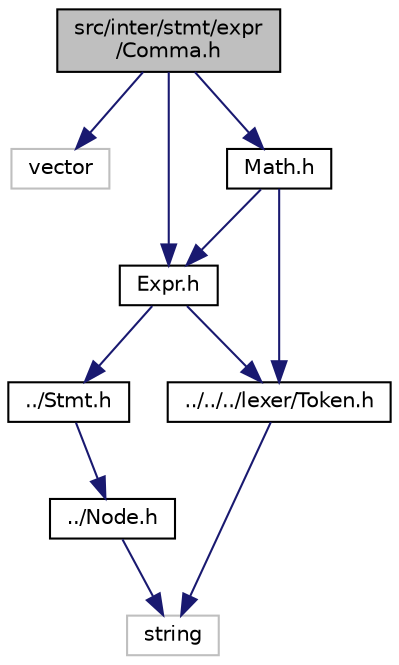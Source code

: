 digraph "src/inter/stmt/expr/Comma.h"
{
  edge [fontname="Helvetica",fontsize="10",labelfontname="Helvetica",labelfontsize="10"];
  node [fontname="Helvetica",fontsize="10",shape=record];
  Node0 [label="src/inter/stmt/expr\l/Comma.h",height=0.2,width=0.4,color="black", fillcolor="grey75", style="filled", fontcolor="black"];
  Node0 -> Node1 [color="midnightblue",fontsize="10",style="solid",fontname="Helvetica"];
  Node1 [label="vector",height=0.2,width=0.4,color="grey75", fillcolor="white", style="filled"];
  Node0 -> Node2 [color="midnightblue",fontsize="10",style="solid",fontname="Helvetica"];
  Node2 [label="Expr.h",height=0.2,width=0.4,color="black", fillcolor="white", style="filled",URL="$_expr_8h.html"];
  Node2 -> Node3 [color="midnightblue",fontsize="10",style="solid",fontname="Helvetica"];
  Node3 [label="../Stmt.h",height=0.2,width=0.4,color="black", fillcolor="white", style="filled",URL="$_stmt_8h.html"];
  Node3 -> Node4 [color="midnightblue",fontsize="10",style="solid",fontname="Helvetica"];
  Node4 [label="../Node.h",height=0.2,width=0.4,color="black", fillcolor="white", style="filled",URL="$_node_8h.html"];
  Node4 -> Node5 [color="midnightblue",fontsize="10",style="solid",fontname="Helvetica"];
  Node5 [label="string",height=0.2,width=0.4,color="grey75", fillcolor="white", style="filled"];
  Node2 -> Node6 [color="midnightblue",fontsize="10",style="solid",fontname="Helvetica"];
  Node6 [label="../../../lexer/Token.h",height=0.2,width=0.4,color="black", fillcolor="white", style="filled",URL="$_token_8h.html"];
  Node6 -> Node5 [color="midnightblue",fontsize="10",style="solid",fontname="Helvetica"];
  Node0 -> Node7 [color="midnightblue",fontsize="10",style="solid",fontname="Helvetica"];
  Node7 [label="Math.h",height=0.2,width=0.4,color="black", fillcolor="white", style="filled",URL="$_math_8h.html"];
  Node7 -> Node6 [color="midnightblue",fontsize="10",style="solid",fontname="Helvetica"];
  Node7 -> Node2 [color="midnightblue",fontsize="10",style="solid",fontname="Helvetica"];
}
